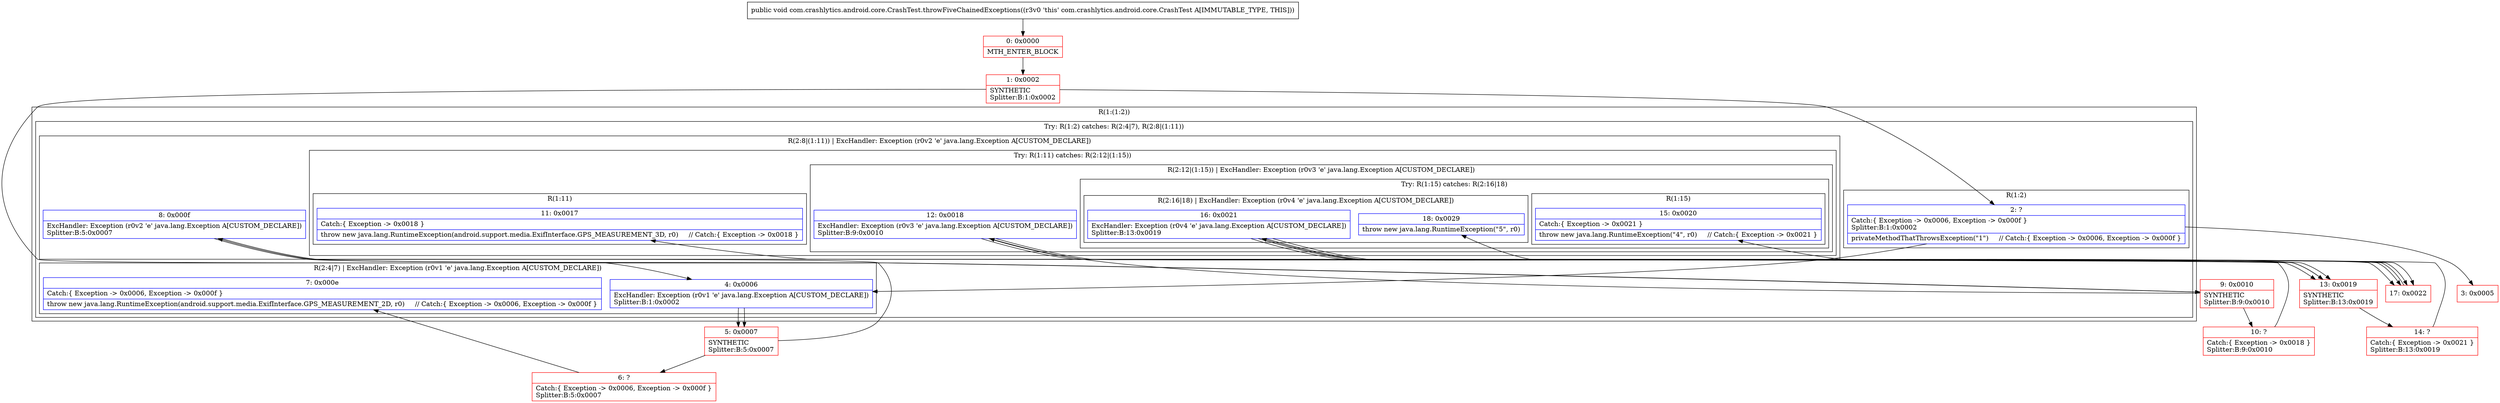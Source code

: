digraph "CFG forcom.crashlytics.android.core.CrashTest.throwFiveChainedExceptions()V" {
subgraph cluster_Region_466069874 {
label = "R(1:(1:2))";
node [shape=record,color=blue];
subgraph cluster_TryCatchRegion_118958564 {
label = "Try: R(1:2) catches: R(2:4|7), R(2:8|(1:11))";
node [shape=record,color=blue];
subgraph cluster_Region_1229846516 {
label = "R(1:2)";
node [shape=record,color=blue];
Node_2 [shape=record,label="{2\:\ ?|Catch:\{ Exception \-\> 0x0006, Exception \-\> 0x000f \}\lSplitter:B:1:0x0002\l|privateMethodThatThrowsException(\"1\")     \/\/ Catch:\{ Exception \-\> 0x0006, Exception \-\> 0x000f \}\l}"];
}
subgraph cluster_Region_1539507219 {
label = "R(2:4|7) | ExcHandler: Exception (r0v1 'e' java.lang.Exception A[CUSTOM_DECLARE])\l";
node [shape=record,color=blue];
Node_4 [shape=record,label="{4\:\ 0x0006|ExcHandler: Exception (r0v1 'e' java.lang.Exception A[CUSTOM_DECLARE])\lSplitter:B:1:0x0002\l}"];
Node_7 [shape=record,label="{7\:\ 0x000e|Catch:\{ Exception \-\> 0x0006, Exception \-\> 0x000f \}\l|throw new java.lang.RuntimeException(android.support.media.ExifInterface.GPS_MEASUREMENT_2D, r0)     \/\/ Catch:\{ Exception \-\> 0x0006, Exception \-\> 0x000f \}\l}"];
}
subgraph cluster_Region_2112469536 {
label = "R(2:8|(1:11)) | ExcHandler: Exception (r0v2 'e' java.lang.Exception A[CUSTOM_DECLARE])\l";
node [shape=record,color=blue];
Node_8 [shape=record,label="{8\:\ 0x000f|ExcHandler: Exception (r0v2 'e' java.lang.Exception A[CUSTOM_DECLARE])\lSplitter:B:5:0x0007\l}"];
subgraph cluster_TryCatchRegion_1125119088 {
label = "Try: R(1:11) catches: R(2:12|(1:15))";
node [shape=record,color=blue];
subgraph cluster_Region_1700485554 {
label = "R(1:11)";
node [shape=record,color=blue];
Node_11 [shape=record,label="{11\:\ 0x0017|Catch:\{ Exception \-\> 0x0018 \}\l|throw new java.lang.RuntimeException(android.support.media.ExifInterface.GPS_MEASUREMENT_3D, r0)     \/\/ Catch:\{ Exception \-\> 0x0018 \}\l}"];
}
subgraph cluster_Region_653998742 {
label = "R(2:12|(1:15)) | ExcHandler: Exception (r0v3 'e' java.lang.Exception A[CUSTOM_DECLARE])\l";
node [shape=record,color=blue];
Node_12 [shape=record,label="{12\:\ 0x0018|ExcHandler: Exception (r0v3 'e' java.lang.Exception A[CUSTOM_DECLARE])\lSplitter:B:9:0x0010\l}"];
subgraph cluster_TryCatchRegion_376679635 {
label = "Try: R(1:15) catches: R(2:16|18)";
node [shape=record,color=blue];
subgraph cluster_Region_719549977 {
label = "R(1:15)";
node [shape=record,color=blue];
Node_15 [shape=record,label="{15\:\ 0x0020|Catch:\{ Exception \-\> 0x0021 \}\l|throw new java.lang.RuntimeException(\"4\", r0)     \/\/ Catch:\{ Exception \-\> 0x0021 \}\l}"];
}
subgraph cluster_Region_357182526 {
label = "R(2:16|18) | ExcHandler: Exception (r0v4 'e' java.lang.Exception A[CUSTOM_DECLARE])\l";
node [shape=record,color=blue];
Node_16 [shape=record,label="{16\:\ 0x0021|ExcHandler: Exception (r0v4 'e' java.lang.Exception A[CUSTOM_DECLARE])\lSplitter:B:13:0x0019\l}"];
Node_18 [shape=record,label="{18\:\ 0x0029|throw new java.lang.RuntimeException(\"5\", r0)\l}"];
}
}
}
}
}
}
}
subgraph cluster_Region_1539507219 {
label = "R(2:4|7) | ExcHandler: Exception (r0v1 'e' java.lang.Exception A[CUSTOM_DECLARE])\l";
node [shape=record,color=blue];
Node_4 [shape=record,label="{4\:\ 0x0006|ExcHandler: Exception (r0v1 'e' java.lang.Exception A[CUSTOM_DECLARE])\lSplitter:B:1:0x0002\l}"];
Node_7 [shape=record,label="{7\:\ 0x000e|Catch:\{ Exception \-\> 0x0006, Exception \-\> 0x000f \}\l|throw new java.lang.RuntimeException(android.support.media.ExifInterface.GPS_MEASUREMENT_2D, r0)     \/\/ Catch:\{ Exception \-\> 0x0006, Exception \-\> 0x000f \}\l}"];
}
subgraph cluster_Region_2112469536 {
label = "R(2:8|(1:11)) | ExcHandler: Exception (r0v2 'e' java.lang.Exception A[CUSTOM_DECLARE])\l";
node [shape=record,color=blue];
Node_8 [shape=record,label="{8\:\ 0x000f|ExcHandler: Exception (r0v2 'e' java.lang.Exception A[CUSTOM_DECLARE])\lSplitter:B:5:0x0007\l}"];
subgraph cluster_TryCatchRegion_1125119088 {
label = "Try: R(1:11) catches: R(2:12|(1:15))";
node [shape=record,color=blue];
subgraph cluster_Region_1700485554 {
label = "R(1:11)";
node [shape=record,color=blue];
Node_11 [shape=record,label="{11\:\ 0x0017|Catch:\{ Exception \-\> 0x0018 \}\l|throw new java.lang.RuntimeException(android.support.media.ExifInterface.GPS_MEASUREMENT_3D, r0)     \/\/ Catch:\{ Exception \-\> 0x0018 \}\l}"];
}
subgraph cluster_Region_653998742 {
label = "R(2:12|(1:15)) | ExcHandler: Exception (r0v3 'e' java.lang.Exception A[CUSTOM_DECLARE])\l";
node [shape=record,color=blue];
Node_12 [shape=record,label="{12\:\ 0x0018|ExcHandler: Exception (r0v3 'e' java.lang.Exception A[CUSTOM_DECLARE])\lSplitter:B:9:0x0010\l}"];
subgraph cluster_TryCatchRegion_376679635 {
label = "Try: R(1:15) catches: R(2:16|18)";
node [shape=record,color=blue];
subgraph cluster_Region_719549977 {
label = "R(1:15)";
node [shape=record,color=blue];
Node_15 [shape=record,label="{15\:\ 0x0020|Catch:\{ Exception \-\> 0x0021 \}\l|throw new java.lang.RuntimeException(\"4\", r0)     \/\/ Catch:\{ Exception \-\> 0x0021 \}\l}"];
}
subgraph cluster_Region_357182526 {
label = "R(2:16|18) | ExcHandler: Exception (r0v4 'e' java.lang.Exception A[CUSTOM_DECLARE])\l";
node [shape=record,color=blue];
Node_16 [shape=record,label="{16\:\ 0x0021|ExcHandler: Exception (r0v4 'e' java.lang.Exception A[CUSTOM_DECLARE])\lSplitter:B:13:0x0019\l}"];
Node_18 [shape=record,label="{18\:\ 0x0029|throw new java.lang.RuntimeException(\"5\", r0)\l}"];
}
}
}
}
}
subgraph cluster_Region_653998742 {
label = "R(2:12|(1:15)) | ExcHandler: Exception (r0v3 'e' java.lang.Exception A[CUSTOM_DECLARE])\l";
node [shape=record,color=blue];
Node_12 [shape=record,label="{12\:\ 0x0018|ExcHandler: Exception (r0v3 'e' java.lang.Exception A[CUSTOM_DECLARE])\lSplitter:B:9:0x0010\l}"];
subgraph cluster_TryCatchRegion_376679635 {
label = "Try: R(1:15) catches: R(2:16|18)";
node [shape=record,color=blue];
subgraph cluster_Region_719549977 {
label = "R(1:15)";
node [shape=record,color=blue];
Node_15 [shape=record,label="{15\:\ 0x0020|Catch:\{ Exception \-\> 0x0021 \}\l|throw new java.lang.RuntimeException(\"4\", r0)     \/\/ Catch:\{ Exception \-\> 0x0021 \}\l}"];
}
subgraph cluster_Region_357182526 {
label = "R(2:16|18) | ExcHandler: Exception (r0v4 'e' java.lang.Exception A[CUSTOM_DECLARE])\l";
node [shape=record,color=blue];
Node_16 [shape=record,label="{16\:\ 0x0021|ExcHandler: Exception (r0v4 'e' java.lang.Exception A[CUSTOM_DECLARE])\lSplitter:B:13:0x0019\l}"];
Node_18 [shape=record,label="{18\:\ 0x0029|throw new java.lang.RuntimeException(\"5\", r0)\l}"];
}
}
}
subgraph cluster_Region_357182526 {
label = "R(2:16|18) | ExcHandler: Exception (r0v4 'e' java.lang.Exception A[CUSTOM_DECLARE])\l";
node [shape=record,color=blue];
Node_16 [shape=record,label="{16\:\ 0x0021|ExcHandler: Exception (r0v4 'e' java.lang.Exception A[CUSTOM_DECLARE])\lSplitter:B:13:0x0019\l}"];
Node_18 [shape=record,label="{18\:\ 0x0029|throw new java.lang.RuntimeException(\"5\", r0)\l}"];
}
Node_0 [shape=record,color=red,label="{0\:\ 0x0000|MTH_ENTER_BLOCK\l}"];
Node_1 [shape=record,color=red,label="{1\:\ 0x0002|SYNTHETIC\lSplitter:B:1:0x0002\l}"];
Node_3 [shape=record,color=red,label="{3\:\ 0x0005}"];
Node_5 [shape=record,color=red,label="{5\:\ 0x0007|SYNTHETIC\lSplitter:B:5:0x0007\l}"];
Node_6 [shape=record,color=red,label="{6\:\ ?|Catch:\{ Exception \-\> 0x0006, Exception \-\> 0x000f \}\lSplitter:B:5:0x0007\l}"];
Node_9 [shape=record,color=red,label="{9\:\ 0x0010|SYNTHETIC\lSplitter:B:9:0x0010\l}"];
Node_10 [shape=record,color=red,label="{10\:\ ?|Catch:\{ Exception \-\> 0x0018 \}\lSplitter:B:9:0x0010\l}"];
Node_13 [shape=record,color=red,label="{13\:\ 0x0019|SYNTHETIC\lSplitter:B:13:0x0019\l}"];
Node_14 [shape=record,color=red,label="{14\:\ ?|Catch:\{ Exception \-\> 0x0021 \}\lSplitter:B:13:0x0019\l}"];
Node_17 [shape=record,color=red,label="{17\:\ 0x0022}"];
MethodNode[shape=record,label="{public void com.crashlytics.android.core.CrashTest.throwFiveChainedExceptions((r3v0 'this' com.crashlytics.android.core.CrashTest A[IMMUTABLE_TYPE, THIS])) }"];
MethodNode -> Node_0;
Node_2 -> Node_3;
Node_2 -> Node_4;
Node_4 -> Node_5;
Node_8 -> Node_9;
Node_12 -> Node_13;
Node_16 -> Node_17;
Node_4 -> Node_5;
Node_8 -> Node_9;
Node_12 -> Node_13;
Node_16 -> Node_17;
Node_12 -> Node_13;
Node_16 -> Node_17;
Node_16 -> Node_17;
Node_0 -> Node_1;
Node_1 -> Node_2;
Node_1 -> Node_4;
Node_5 -> Node_6;
Node_5 -> Node_8;
Node_6 -> Node_7;
Node_9 -> Node_10;
Node_9 -> Node_12;
Node_10 -> Node_11;
Node_13 -> Node_14;
Node_13 -> Node_16;
Node_14 -> Node_15;
Node_17 -> Node_18;
}

